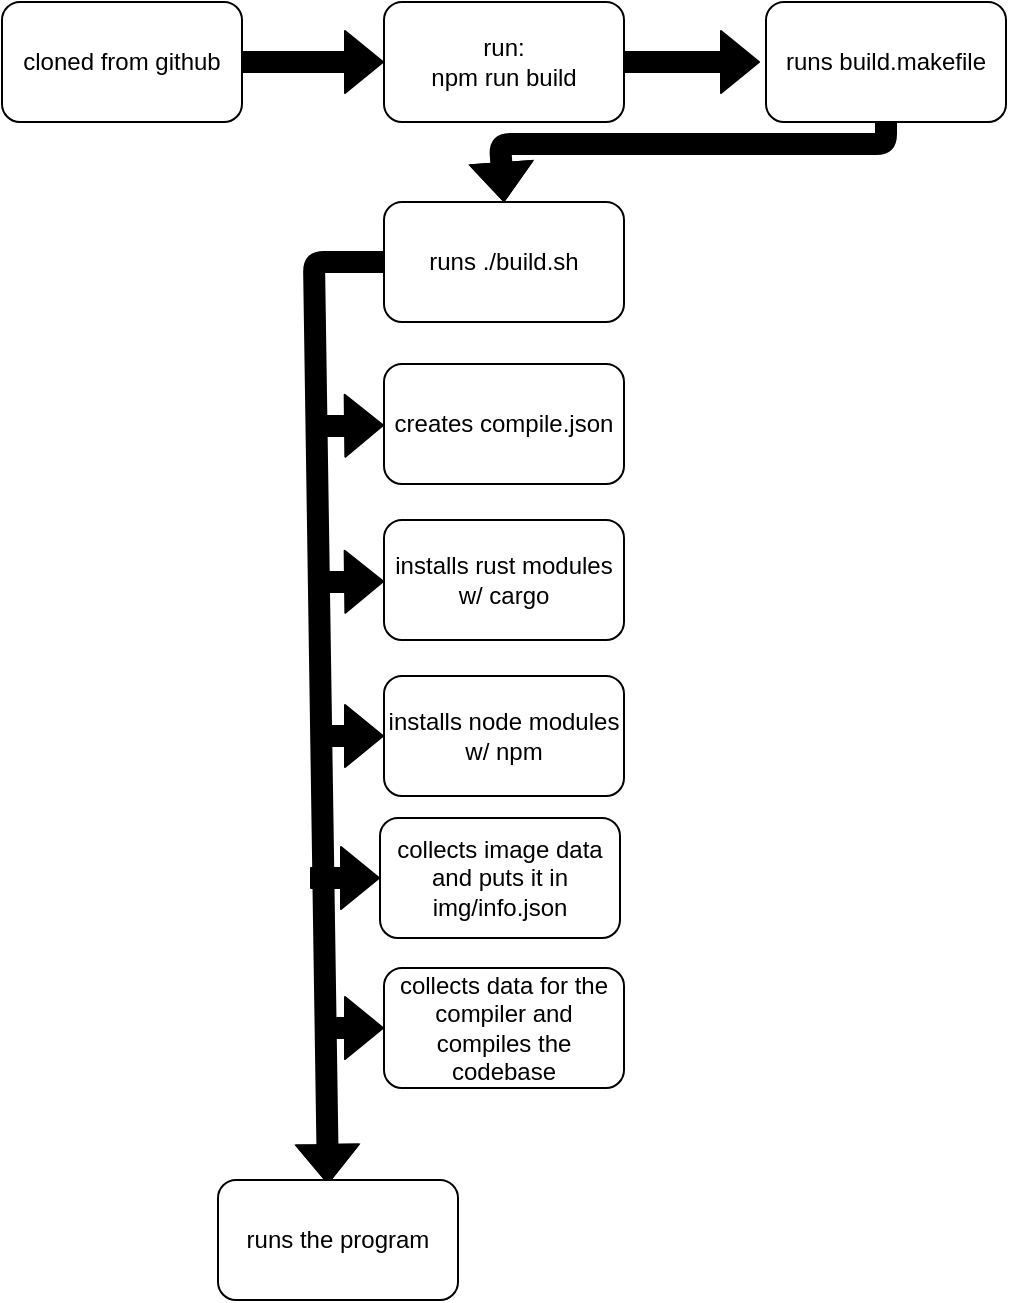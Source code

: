 <mxfile>
    <diagram id="TVAd-Y1LiwFl4MuZHvTP" name="Page-1">
        <mxGraphModel dx="927" dy="394" grid="0" gridSize="10" guides="1" tooltips="1" connect="1" arrows="1" fold="1" page="1" pageScale="1" pageWidth="850" pageHeight="1100" background="#ffffff" math="0" shadow="0">
            <root>
                <mxCell id="0"/>
                <mxCell id="1" parent="0"/>
                <mxCell id="3" value="cloned from github" style="rounded=1;whiteSpace=wrap;html=1;" vertex="1" parent="1">
                    <mxGeometry x="22" y="7" width="120" height="60" as="geometry"/>
                </mxCell>
                <mxCell id="5" value="" style="shape=flexArrow;endArrow=classic;html=1;fillColor=#000000;exitX=1;exitY=0.5;exitDx=0;exitDy=0;entryX=0;entryY=0.5;entryDx=0;entryDy=0;" edge="1" parent="1" source="3" target="6">
                    <mxGeometry width="50" height="50" relative="1" as="geometry">
                        <mxPoint x="399" y="178" as="sourcePoint"/>
                        <mxPoint x="206" y="42" as="targetPoint"/>
                    </mxGeometry>
                </mxCell>
                <mxCell id="6" value="run:&lt;br&gt;npm run build" style="rounded=1;whiteSpace=wrap;html=1;" vertex="1" parent="1">
                    <mxGeometry x="213" y="7" width="120" height="60" as="geometry"/>
                </mxCell>
                <mxCell id="7" value="runs ./build.sh" style="rounded=1;whiteSpace=wrap;html=1;" vertex="1" parent="1">
                    <mxGeometry x="213" y="107" width="120" height="60" as="geometry"/>
                </mxCell>
                <mxCell id="8" value="" style="shape=flexArrow;endArrow=classic;html=1;fillColor=#000000;exitX=1;exitY=0.5;exitDx=0;exitDy=0;" edge="1" parent="1" source="6">
                    <mxGeometry width="50" height="50" relative="1" as="geometry">
                        <mxPoint x="391" y="106" as="sourcePoint"/>
                        <mxPoint x="401" y="37" as="targetPoint"/>
                    </mxGeometry>
                </mxCell>
                <mxCell id="10" value="" style="shape=flexArrow;endArrow=classic;html=1;fillColor=#000000;exitX=0;exitY=0.5;exitDx=0;exitDy=0;" edge="1" parent="1" source="7">
                    <mxGeometry width="50" height="50" relative="1" as="geometry">
                        <mxPoint x="183" y="224" as="sourcePoint"/>
                        <mxPoint x="185" y="598" as="targetPoint"/>
                        <Array as="points">
                            <mxPoint x="178" y="137"/>
                        </Array>
                    </mxGeometry>
                </mxCell>
                <mxCell id="11" value="creates compile.json" style="rounded=1;whiteSpace=wrap;html=1;" vertex="1" parent="1">
                    <mxGeometry x="213" y="188" width="120" height="60" as="geometry"/>
                </mxCell>
                <mxCell id="12" value="" style="shape=flexArrow;endArrow=classic;html=1;fillColor=#000000;" edge="1" parent="1" target="11">
                    <mxGeometry width="50" height="50" relative="1" as="geometry">
                        <mxPoint x="181" y="219" as="sourcePoint"/>
                        <mxPoint x="136" y="223" as="targetPoint"/>
                    </mxGeometry>
                </mxCell>
                <mxCell id="13" value="installs rust modules w/ cargo" style="rounded=1;whiteSpace=wrap;html=1;" vertex="1" parent="1">
                    <mxGeometry x="213" y="266" width="120" height="60" as="geometry"/>
                </mxCell>
                <mxCell id="14" value="" style="shape=flexArrow;endArrow=classic;html=1;fillColor=#000000;" edge="1" parent="1" target="13">
                    <mxGeometry width="50" height="50" relative="1" as="geometry">
                        <mxPoint x="184" y="297" as="sourcePoint"/>
                        <mxPoint x="457" y="320" as="targetPoint"/>
                    </mxGeometry>
                </mxCell>
                <mxCell id="15" value="installs node modules w/ npm&lt;br&gt;" style="rounded=1;whiteSpace=wrap;html=1;" vertex="1" parent="1">
                    <mxGeometry x="213" y="344" width="120" height="60" as="geometry"/>
                </mxCell>
                <mxCell id="16" value="" style="shape=flexArrow;endArrow=classic;html=1;fillColor=#000000;entryX=0;entryY=0.5;entryDx=0;entryDy=0;" edge="1" parent="1" target="15">
                    <mxGeometry width="50" height="50" relative="1" as="geometry">
                        <mxPoint x="177" y="374" as="sourcePoint"/>
                        <mxPoint x="315" y="416" as="targetPoint"/>
                    </mxGeometry>
                </mxCell>
                <mxCell id="17" value="collects image data and puts it in img/info.json" style="rounded=1;whiteSpace=wrap;html=1;" vertex="1" parent="1">
                    <mxGeometry x="211" y="415" width="120" height="60" as="geometry"/>
                </mxCell>
                <mxCell id="18" value="" style="shape=flexArrow;endArrow=classic;html=1;fillColor=#000000;" edge="1" parent="1" target="17">
                    <mxGeometry width="50" height="50" relative="1" as="geometry">
                        <mxPoint x="176" y="445" as="sourcePoint"/>
                        <mxPoint x="239" y="397" as="targetPoint"/>
                    </mxGeometry>
                </mxCell>
                <mxCell id="19" value="collects data for the compiler and compiles the codebase" style="rounded=1;whiteSpace=wrap;html=1;" vertex="1" parent="1">
                    <mxGeometry x="213" y="490" width="120" height="60" as="geometry"/>
                </mxCell>
                <mxCell id="20" value="" style="shape=flexArrow;endArrow=classic;html=1;fillColor=#000000;" edge="1" parent="1" target="19">
                    <mxGeometry width="50" height="50" relative="1" as="geometry">
                        <mxPoint x="189" y="520" as="sourcePoint"/>
                        <mxPoint x="221" y="516" as="targetPoint"/>
                    </mxGeometry>
                </mxCell>
                <mxCell id="21" value="runs the program" style="rounded=1;whiteSpace=wrap;html=1;" vertex="1" parent="1">
                    <mxGeometry x="130" y="596" width="120" height="60" as="geometry"/>
                </mxCell>
                <mxCell id="22" value="runs build.makefile" style="rounded=1;whiteSpace=wrap;html=1;" vertex="1" parent="1">
                    <mxGeometry x="404" y="7" width="120" height="60" as="geometry"/>
                </mxCell>
                <mxCell id="23" value="" style="shape=flexArrow;endArrow=classic;html=1;fillColor=#000000;exitX=0.5;exitY=1;exitDx=0;exitDy=0;entryX=0.5;entryY=0;entryDx=0;entryDy=0;" edge="1" parent="1" source="22" target="7">
                    <mxGeometry width="50" height="50" relative="1" as="geometry">
                        <mxPoint x="443" y="117" as="sourcePoint"/>
                        <mxPoint x="493" y="67" as="targetPoint"/>
                        <Array as="points">
                            <mxPoint x="464" y="78"/>
                            <mxPoint x="271" y="78"/>
                        </Array>
                    </mxGeometry>
                </mxCell>
            </root>
        </mxGraphModel>
    </diagram>
</mxfile>
